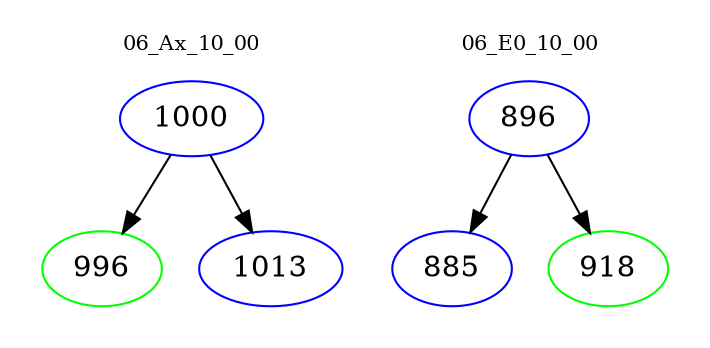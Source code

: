 digraph{
subgraph cluster_0 {
color = white
label = "06_Ax_10_00";
fontsize=10;
T0_1000 [label="1000", color="blue"]
T0_1000 -> T0_996 [color="black"]
T0_996 [label="996", color="green"]
T0_1000 -> T0_1013 [color="black"]
T0_1013 [label="1013", color="blue"]
}
subgraph cluster_1 {
color = white
label = "06_E0_10_00";
fontsize=10;
T1_896 [label="896", color="blue"]
T1_896 -> T1_885 [color="black"]
T1_885 [label="885", color="blue"]
T1_896 -> T1_918 [color="black"]
T1_918 [label="918", color="green"]
}
}
